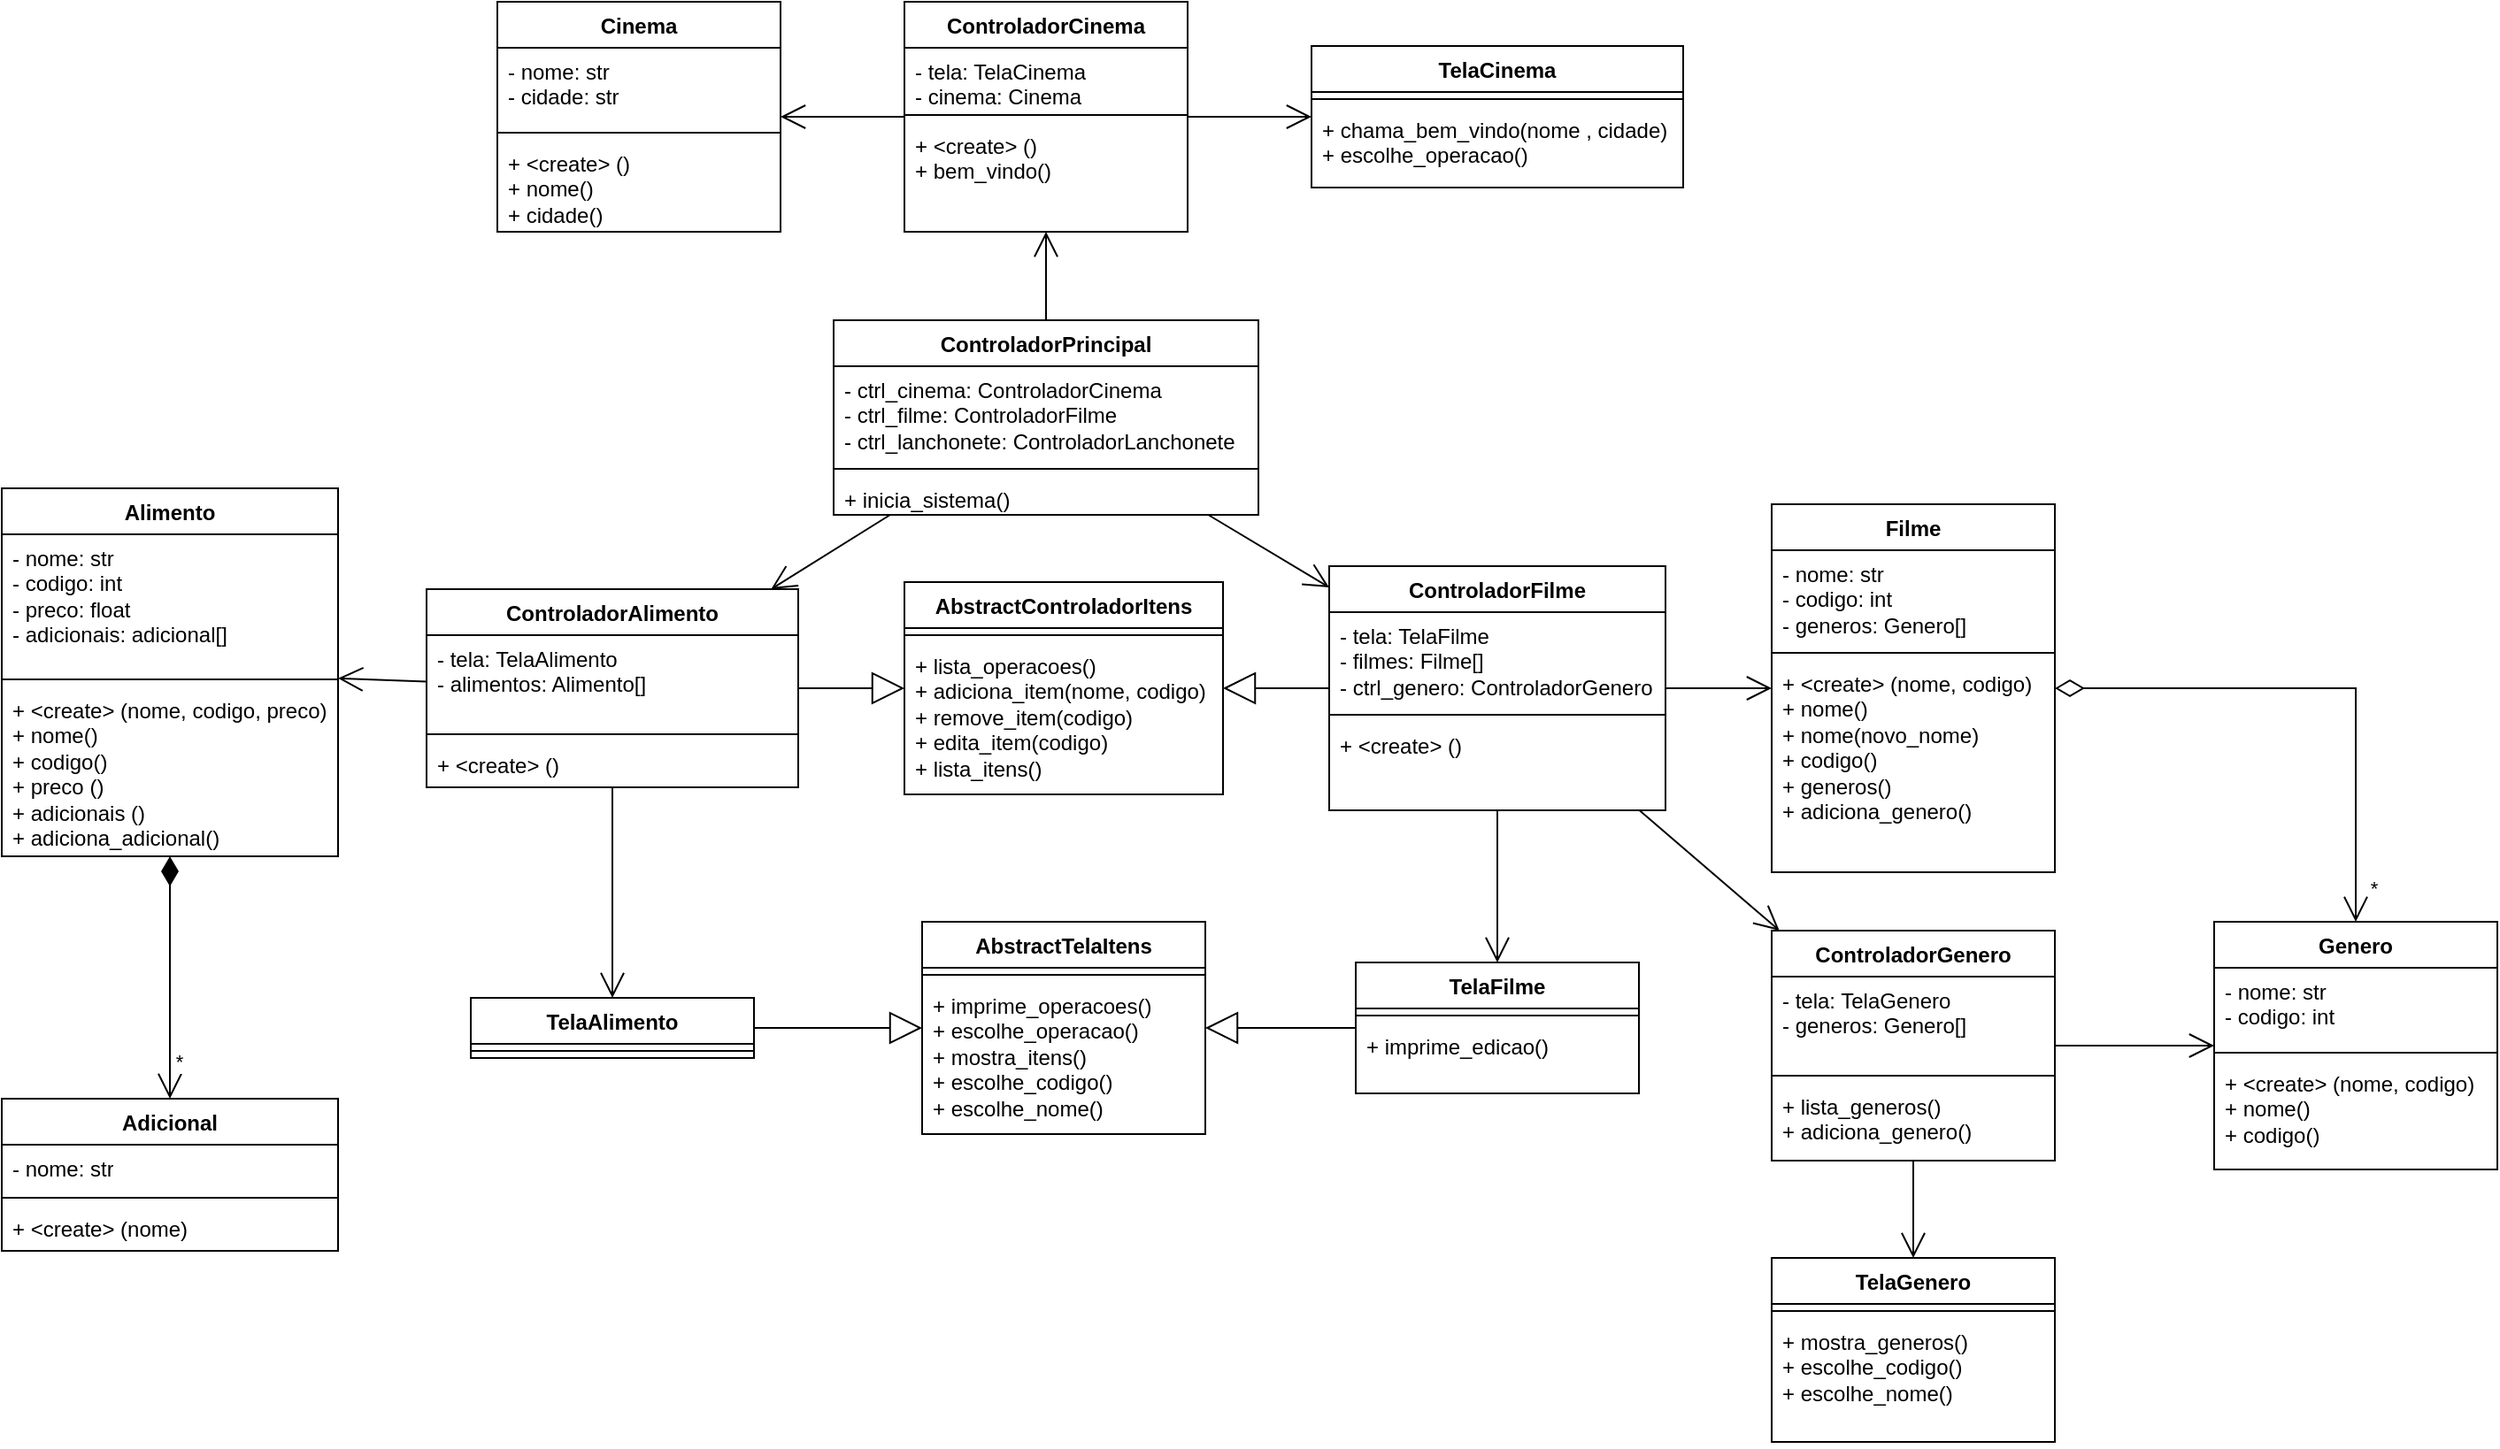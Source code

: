 <mxfile version="22.0.0" type="device">
  <diagram name="Página-1" id="1cu1nDOAknKQ9EofFCga">
    <mxGraphModel dx="6727" dy="3385" grid="1" gridSize="10" guides="1" tooltips="1" connect="1" arrows="1" fold="1" page="1" pageScale="1" pageWidth="827" pageHeight="1169" math="0" shadow="0">
      <root>
        <mxCell id="0" />
        <mxCell id="1" parent="0" />
        <mxCell id="0vM7nS2TvoHmR3BYnDFP-1" value="Cinema" style="swimlane;fontStyle=1;align=center;verticalAlign=top;childLayout=stackLayout;horizontal=1;startSize=26;horizontalStack=0;resizeParent=1;resizeParentMax=0;resizeLast=0;collapsible=1;marginBottom=0;whiteSpace=wrap;html=1;" vertex="1" parent="1">
          <mxGeometry x="80" y="120" width="160" height="130" as="geometry" />
        </mxCell>
        <mxCell id="0vM7nS2TvoHmR3BYnDFP-2" value="- nome: str&lt;br&gt;- cidade: str" style="text;strokeColor=none;fillColor=none;align=left;verticalAlign=top;spacingLeft=4;spacingRight=4;overflow=hidden;rotatable=0;points=[[0,0.5],[1,0.5]];portConstraint=eastwest;whiteSpace=wrap;html=1;" vertex="1" parent="0vM7nS2TvoHmR3BYnDFP-1">
          <mxGeometry y="26" width="160" height="44" as="geometry" />
        </mxCell>
        <mxCell id="0vM7nS2TvoHmR3BYnDFP-3" value="" style="line;strokeWidth=1;fillColor=none;align=left;verticalAlign=middle;spacingTop=-1;spacingLeft=3;spacingRight=3;rotatable=0;labelPosition=right;points=[];portConstraint=eastwest;strokeColor=inherit;" vertex="1" parent="0vM7nS2TvoHmR3BYnDFP-1">
          <mxGeometry y="70" width="160" height="8" as="geometry" />
        </mxCell>
        <mxCell id="0vM7nS2TvoHmR3BYnDFP-4" value="+ &amp;lt;create&amp;gt; ()&lt;br&gt;+ nome()&lt;br&gt;+ cidade()" style="text;strokeColor=none;fillColor=none;align=left;verticalAlign=top;spacingLeft=4;spacingRight=4;overflow=hidden;rotatable=0;points=[[0,0.5],[1,0.5]];portConstraint=eastwest;whiteSpace=wrap;html=1;" vertex="1" parent="0vM7nS2TvoHmR3BYnDFP-1">
          <mxGeometry y="78" width="160" height="52" as="geometry" />
        </mxCell>
        <mxCell id="0vM7nS2TvoHmR3BYnDFP-5" value="TelaCinema" style="swimlane;fontStyle=1;align=center;verticalAlign=top;childLayout=stackLayout;horizontal=1;startSize=26;horizontalStack=0;resizeParent=1;resizeParentMax=0;resizeLast=0;collapsible=1;marginBottom=0;whiteSpace=wrap;html=1;" vertex="1" parent="1">
          <mxGeometry x="540" y="145" width="210" height="80" as="geometry" />
        </mxCell>
        <mxCell id="0vM7nS2TvoHmR3BYnDFP-7" value="" style="line;strokeWidth=1;fillColor=none;align=left;verticalAlign=middle;spacingTop=-1;spacingLeft=3;spacingRight=3;rotatable=0;labelPosition=right;points=[];portConstraint=eastwest;strokeColor=inherit;" vertex="1" parent="0vM7nS2TvoHmR3BYnDFP-5">
          <mxGeometry y="26" width="210" height="8" as="geometry" />
        </mxCell>
        <mxCell id="0vM7nS2TvoHmR3BYnDFP-8" value="+ chama_bem_vindo(nome , cidade)&lt;br&gt;+ escolhe_operacao()" style="text;strokeColor=none;fillColor=none;align=left;verticalAlign=top;spacingLeft=4;spacingRight=4;overflow=hidden;rotatable=0;points=[[0,0.5],[1,0.5]];portConstraint=eastwest;whiteSpace=wrap;html=1;" vertex="1" parent="0vM7nS2TvoHmR3BYnDFP-5">
          <mxGeometry y="34" width="210" height="46" as="geometry" />
        </mxCell>
        <mxCell id="0vM7nS2TvoHmR3BYnDFP-9" value="ControladorCinema" style="swimlane;fontStyle=1;align=center;verticalAlign=top;childLayout=stackLayout;horizontal=1;startSize=26;horizontalStack=0;resizeParent=1;resizeParentMax=0;resizeLast=0;collapsible=1;marginBottom=0;whiteSpace=wrap;html=1;" vertex="1" parent="1">
          <mxGeometry x="310" y="120" width="160" height="130" as="geometry" />
        </mxCell>
        <mxCell id="0vM7nS2TvoHmR3BYnDFP-10" value="- tela: TelaCinema&lt;br&gt;- cinema: Cinema" style="text;strokeColor=none;fillColor=none;align=left;verticalAlign=top;spacingLeft=4;spacingRight=4;overflow=hidden;rotatable=0;points=[[0,0.5],[1,0.5]];portConstraint=eastwest;whiteSpace=wrap;html=1;" vertex="1" parent="0vM7nS2TvoHmR3BYnDFP-9">
          <mxGeometry y="26" width="160" height="34" as="geometry" />
        </mxCell>
        <mxCell id="0vM7nS2TvoHmR3BYnDFP-11" value="" style="line;strokeWidth=1;fillColor=none;align=left;verticalAlign=middle;spacingTop=-1;spacingLeft=3;spacingRight=3;rotatable=0;labelPosition=right;points=[];portConstraint=eastwest;strokeColor=inherit;" vertex="1" parent="0vM7nS2TvoHmR3BYnDFP-9">
          <mxGeometry y="60" width="160" height="8" as="geometry" />
        </mxCell>
        <mxCell id="0vM7nS2TvoHmR3BYnDFP-12" value="+ &amp;lt;create&amp;gt; ()&lt;br&gt;+ bem_vindo()" style="text;strokeColor=none;fillColor=none;align=left;verticalAlign=top;spacingLeft=4;spacingRight=4;overflow=hidden;rotatable=0;points=[[0,0.5],[1,0.5]];portConstraint=eastwest;whiteSpace=wrap;html=1;" vertex="1" parent="0vM7nS2TvoHmR3BYnDFP-9">
          <mxGeometry y="68" width="160" height="62" as="geometry" />
        </mxCell>
        <mxCell id="0vM7nS2TvoHmR3BYnDFP-13" value="ControladorPrincipal" style="swimlane;fontStyle=1;align=center;verticalAlign=top;childLayout=stackLayout;horizontal=1;startSize=26;horizontalStack=0;resizeParent=1;resizeParentMax=0;resizeLast=0;collapsible=1;marginBottom=0;whiteSpace=wrap;html=1;" vertex="1" parent="1">
          <mxGeometry x="270" y="300" width="240" height="110" as="geometry" />
        </mxCell>
        <mxCell id="0vM7nS2TvoHmR3BYnDFP-14" value="- ctrl_cinema: ControladorCinema&lt;br&gt;- ctrl_filme: ControladorFilme&lt;br&gt;- ctrl_lanchonete: ControladorLanchonete" style="text;strokeColor=none;fillColor=none;align=left;verticalAlign=top;spacingLeft=4;spacingRight=4;overflow=hidden;rotatable=0;points=[[0,0.5],[1,0.5]];portConstraint=eastwest;whiteSpace=wrap;html=1;" vertex="1" parent="0vM7nS2TvoHmR3BYnDFP-13">
          <mxGeometry y="26" width="240" height="54" as="geometry" />
        </mxCell>
        <mxCell id="0vM7nS2TvoHmR3BYnDFP-15" value="" style="line;strokeWidth=1;fillColor=none;align=left;verticalAlign=middle;spacingTop=-1;spacingLeft=3;spacingRight=3;rotatable=0;labelPosition=right;points=[];portConstraint=eastwest;strokeColor=inherit;" vertex="1" parent="0vM7nS2TvoHmR3BYnDFP-13">
          <mxGeometry y="80" width="240" height="8" as="geometry" />
        </mxCell>
        <mxCell id="0vM7nS2TvoHmR3BYnDFP-16" value="+ inicia_sistema()" style="text;strokeColor=none;fillColor=none;align=left;verticalAlign=top;spacingLeft=4;spacingRight=4;overflow=hidden;rotatable=0;points=[[0,0.5],[1,0.5]];portConstraint=eastwest;whiteSpace=wrap;html=1;" vertex="1" parent="0vM7nS2TvoHmR3BYnDFP-13">
          <mxGeometry y="88" width="240" height="22" as="geometry" />
        </mxCell>
        <mxCell id="0vM7nS2TvoHmR3BYnDFP-17" value="ControladorAlimento" style="swimlane;fontStyle=1;align=center;verticalAlign=top;childLayout=stackLayout;horizontal=1;startSize=26;horizontalStack=0;resizeParent=1;resizeParentMax=0;resizeLast=0;collapsible=1;marginBottom=0;whiteSpace=wrap;html=1;" vertex="1" parent="1">
          <mxGeometry x="40" y="452" width="210" height="112" as="geometry" />
        </mxCell>
        <mxCell id="0vM7nS2TvoHmR3BYnDFP-18" value="- tela: TelaAlimento&lt;br style=&quot;border-color: var(--border-color);&quot;&gt;- alimentos: Alimento[]" style="text;strokeColor=none;fillColor=none;align=left;verticalAlign=top;spacingLeft=4;spacingRight=4;overflow=hidden;rotatable=0;points=[[0,0.5],[1,0.5]];portConstraint=eastwest;whiteSpace=wrap;html=1;" vertex="1" parent="0vM7nS2TvoHmR3BYnDFP-17">
          <mxGeometry y="26" width="210" height="52" as="geometry" />
        </mxCell>
        <mxCell id="0vM7nS2TvoHmR3BYnDFP-19" value="" style="line;strokeWidth=1;fillColor=none;align=left;verticalAlign=middle;spacingTop=-1;spacingLeft=3;spacingRight=3;rotatable=0;labelPosition=right;points=[];portConstraint=eastwest;strokeColor=inherit;" vertex="1" parent="0vM7nS2TvoHmR3BYnDFP-17">
          <mxGeometry y="78" width="210" height="8" as="geometry" />
        </mxCell>
        <mxCell id="0vM7nS2TvoHmR3BYnDFP-20" value="+ &amp;lt;create&amp;gt; ()" style="text;strokeColor=none;fillColor=none;align=left;verticalAlign=top;spacingLeft=4;spacingRight=4;overflow=hidden;rotatable=0;points=[[0,0.5],[1,0.5]];portConstraint=eastwest;whiteSpace=wrap;html=1;" vertex="1" parent="0vM7nS2TvoHmR3BYnDFP-17">
          <mxGeometry y="86" width="210" height="26" as="geometry" />
        </mxCell>
        <mxCell id="0vM7nS2TvoHmR3BYnDFP-29" value="Filme" style="swimlane;fontStyle=1;align=center;verticalAlign=top;childLayout=stackLayout;horizontal=1;startSize=26;horizontalStack=0;resizeParent=1;resizeParentMax=0;resizeLast=0;collapsible=1;marginBottom=0;whiteSpace=wrap;html=1;" vertex="1" parent="1">
          <mxGeometry x="800" y="404" width="160" height="208" as="geometry" />
        </mxCell>
        <mxCell id="0vM7nS2TvoHmR3BYnDFP-30" value="- nome: str&lt;br&gt;- codigo: int&lt;br&gt;- generos: Genero[]" style="text;strokeColor=none;fillColor=none;align=left;verticalAlign=top;spacingLeft=4;spacingRight=4;overflow=hidden;rotatable=0;points=[[0,0.5],[1,0.5]];portConstraint=eastwest;whiteSpace=wrap;html=1;" vertex="1" parent="0vM7nS2TvoHmR3BYnDFP-29">
          <mxGeometry y="26" width="160" height="54" as="geometry" />
        </mxCell>
        <mxCell id="0vM7nS2TvoHmR3BYnDFP-31" value="" style="line;strokeWidth=1;fillColor=none;align=left;verticalAlign=middle;spacingTop=-1;spacingLeft=3;spacingRight=3;rotatable=0;labelPosition=right;points=[];portConstraint=eastwest;strokeColor=inherit;" vertex="1" parent="0vM7nS2TvoHmR3BYnDFP-29">
          <mxGeometry y="80" width="160" height="8" as="geometry" />
        </mxCell>
        <mxCell id="0vM7nS2TvoHmR3BYnDFP-32" value="+ &amp;lt;create&amp;gt; (nome, codigo)&lt;br&gt;+ nome()&lt;br&gt;+ nome(novo_nome)&lt;br&gt;+ codigo()&lt;br&gt;+ generos()&lt;br&gt;+ adiciona_genero()" style="text;strokeColor=none;fillColor=none;align=left;verticalAlign=top;spacingLeft=4;spacingRight=4;overflow=hidden;rotatable=0;points=[[0,0.5],[1,0.5]];portConstraint=eastwest;whiteSpace=wrap;html=1;" vertex="1" parent="0vM7nS2TvoHmR3BYnDFP-29">
          <mxGeometry y="88" width="160" height="120" as="geometry" />
        </mxCell>
        <mxCell id="0vM7nS2TvoHmR3BYnDFP-33" value="TelaAlimento" style="swimlane;fontStyle=1;align=center;verticalAlign=top;childLayout=stackLayout;horizontal=1;startSize=26;horizontalStack=0;resizeParent=1;resizeParentMax=0;resizeLast=0;collapsible=1;marginBottom=0;whiteSpace=wrap;html=1;" vertex="1" parent="1">
          <mxGeometry x="65" y="683" width="160" height="34" as="geometry" />
        </mxCell>
        <mxCell id="0vM7nS2TvoHmR3BYnDFP-35" value="" style="line;strokeWidth=1;fillColor=none;align=left;verticalAlign=middle;spacingTop=-1;spacingLeft=3;spacingRight=3;rotatable=0;labelPosition=right;points=[];portConstraint=eastwest;strokeColor=inherit;" vertex="1" parent="0vM7nS2TvoHmR3BYnDFP-33">
          <mxGeometry y="26" width="160" height="8" as="geometry" />
        </mxCell>
        <mxCell id="0vM7nS2TvoHmR3BYnDFP-37" value="Alimento" style="swimlane;fontStyle=1;align=center;verticalAlign=top;childLayout=stackLayout;horizontal=1;startSize=26;horizontalStack=0;resizeParent=1;resizeParentMax=0;resizeLast=0;collapsible=1;marginBottom=0;whiteSpace=wrap;html=1;" vertex="1" parent="1">
          <mxGeometry x="-200" y="395" width="190" height="208" as="geometry" />
        </mxCell>
        <mxCell id="0vM7nS2TvoHmR3BYnDFP-38" value="- nome: str&lt;br&gt;- codigo: int&lt;br&gt;- preco: float&lt;br&gt;- adicionais: adicional[]" style="text;strokeColor=none;fillColor=none;align=left;verticalAlign=top;spacingLeft=4;spacingRight=4;overflow=hidden;rotatable=0;points=[[0,0.5],[1,0.5]];portConstraint=eastwest;whiteSpace=wrap;html=1;" vertex="1" parent="0vM7nS2TvoHmR3BYnDFP-37">
          <mxGeometry y="26" width="190" height="78" as="geometry" />
        </mxCell>
        <mxCell id="0vM7nS2TvoHmR3BYnDFP-39" value="" style="line;strokeWidth=1;fillColor=none;align=left;verticalAlign=middle;spacingTop=-1;spacingLeft=3;spacingRight=3;rotatable=0;labelPosition=right;points=[];portConstraint=eastwest;strokeColor=inherit;" vertex="1" parent="0vM7nS2TvoHmR3BYnDFP-37">
          <mxGeometry y="104" width="190" height="8" as="geometry" />
        </mxCell>
        <mxCell id="0vM7nS2TvoHmR3BYnDFP-40" value="+ &amp;lt;create&amp;gt; (nome, codigo, preco)&lt;br&gt;+ nome()&lt;br&gt;+ codigo()&lt;br&gt;+ preco ()&lt;br&gt;+ adicionais ()&lt;br&gt;+ adiciona_adicional()" style="text;strokeColor=none;fillColor=none;align=left;verticalAlign=top;spacingLeft=4;spacingRight=4;overflow=hidden;rotatable=0;points=[[0,0.5],[1,0.5]];portConstraint=eastwest;whiteSpace=wrap;html=1;" vertex="1" parent="0vM7nS2TvoHmR3BYnDFP-37">
          <mxGeometry y="112" width="190" height="96" as="geometry" />
        </mxCell>
        <mxCell id="0vM7nS2TvoHmR3BYnDFP-41" value="AbstractControladorItens" style="swimlane;fontStyle=1;align=center;verticalAlign=top;childLayout=stackLayout;horizontal=1;startSize=26;horizontalStack=0;resizeParent=1;resizeParentMax=0;resizeLast=0;collapsible=1;marginBottom=0;whiteSpace=wrap;html=1;" vertex="1" parent="1">
          <mxGeometry x="310" y="448" width="180" height="120" as="geometry" />
        </mxCell>
        <mxCell id="0vM7nS2TvoHmR3BYnDFP-43" value="" style="line;strokeWidth=1;fillColor=none;align=left;verticalAlign=middle;spacingTop=-1;spacingLeft=3;spacingRight=3;rotatable=0;labelPosition=right;points=[];portConstraint=eastwest;strokeColor=inherit;" vertex="1" parent="0vM7nS2TvoHmR3BYnDFP-41">
          <mxGeometry y="26" width="180" height="8" as="geometry" />
        </mxCell>
        <mxCell id="0vM7nS2TvoHmR3BYnDFP-44" value="+ lista_operacoes()&lt;br&gt;+ adiciona_item(nome, codigo)&lt;br&gt;+ remove_item(codigo)&lt;br&gt;+ edita_item(codigo)&lt;br&gt;+ lista_itens()" style="text;strokeColor=none;fillColor=none;align=left;verticalAlign=top;spacingLeft=4;spacingRight=4;overflow=hidden;rotatable=0;points=[[0,0.5],[1,0.5]];portConstraint=eastwest;whiteSpace=wrap;html=1;" vertex="1" parent="0vM7nS2TvoHmR3BYnDFP-41">
          <mxGeometry y="34" width="180" height="86" as="geometry" />
        </mxCell>
        <mxCell id="0vM7nS2TvoHmR3BYnDFP-45" value="ControladorFilme" style="swimlane;fontStyle=1;align=center;verticalAlign=top;childLayout=stackLayout;horizontal=1;startSize=26;horizontalStack=0;resizeParent=1;resizeParentMax=0;resizeLast=0;collapsible=1;marginBottom=0;whiteSpace=wrap;html=1;" vertex="1" parent="1">
          <mxGeometry x="550" y="439" width="190" height="138" as="geometry" />
        </mxCell>
        <mxCell id="0vM7nS2TvoHmR3BYnDFP-46" value="- tela: TelaFilme&lt;br style=&quot;border-color: var(--border-color);&quot;&gt;- filmes: Filme[]&lt;br&gt;- ctrl_genero: ControladorGenero" style="text;strokeColor=none;fillColor=none;align=left;verticalAlign=top;spacingLeft=4;spacingRight=4;overflow=hidden;rotatable=0;points=[[0,0.5],[1,0.5]];portConstraint=eastwest;whiteSpace=wrap;html=1;" vertex="1" parent="0vM7nS2TvoHmR3BYnDFP-45">
          <mxGeometry y="26" width="190" height="54" as="geometry" />
        </mxCell>
        <mxCell id="0vM7nS2TvoHmR3BYnDFP-47" value="" style="line;strokeWidth=1;fillColor=none;align=left;verticalAlign=middle;spacingTop=-1;spacingLeft=3;spacingRight=3;rotatable=0;labelPosition=right;points=[];portConstraint=eastwest;strokeColor=inherit;" vertex="1" parent="0vM7nS2TvoHmR3BYnDFP-45">
          <mxGeometry y="80" width="190" height="8" as="geometry" />
        </mxCell>
        <mxCell id="0vM7nS2TvoHmR3BYnDFP-48" value="+ &amp;lt;create&amp;gt; ()" style="text;strokeColor=none;fillColor=none;align=left;verticalAlign=top;spacingLeft=4;spacingRight=4;overflow=hidden;rotatable=0;points=[[0,0.5],[1,0.5]];portConstraint=eastwest;whiteSpace=wrap;html=1;" vertex="1" parent="0vM7nS2TvoHmR3BYnDFP-45">
          <mxGeometry y="88" width="190" height="50" as="geometry" />
        </mxCell>
        <mxCell id="0vM7nS2TvoHmR3BYnDFP-49" value="Adicional" style="swimlane;fontStyle=1;align=center;verticalAlign=top;childLayout=stackLayout;horizontal=1;startSize=26;horizontalStack=0;resizeParent=1;resizeParentMax=0;resizeLast=0;collapsible=1;marginBottom=0;whiteSpace=wrap;html=1;" vertex="1" parent="1">
          <mxGeometry x="-200" y="740" width="190" height="86" as="geometry" />
        </mxCell>
        <mxCell id="0vM7nS2TvoHmR3BYnDFP-50" value="- nome: str" style="text;strokeColor=none;fillColor=none;align=left;verticalAlign=top;spacingLeft=4;spacingRight=4;overflow=hidden;rotatable=0;points=[[0,0.5],[1,0.5]];portConstraint=eastwest;whiteSpace=wrap;html=1;" vertex="1" parent="0vM7nS2TvoHmR3BYnDFP-49">
          <mxGeometry y="26" width="190" height="26" as="geometry" />
        </mxCell>
        <mxCell id="0vM7nS2TvoHmR3BYnDFP-51" value="" style="line;strokeWidth=1;fillColor=none;align=left;verticalAlign=middle;spacingTop=-1;spacingLeft=3;spacingRight=3;rotatable=0;labelPosition=right;points=[];portConstraint=eastwest;strokeColor=inherit;" vertex="1" parent="0vM7nS2TvoHmR3BYnDFP-49">
          <mxGeometry y="52" width="190" height="8" as="geometry" />
        </mxCell>
        <mxCell id="0vM7nS2TvoHmR3BYnDFP-52" value="+ &amp;lt;create&amp;gt; (nome)&amp;nbsp;" style="text;strokeColor=none;fillColor=none;align=left;verticalAlign=top;spacingLeft=4;spacingRight=4;overflow=hidden;rotatable=0;points=[[0,0.5],[1,0.5]];portConstraint=eastwest;whiteSpace=wrap;html=1;" vertex="1" parent="0vM7nS2TvoHmR3BYnDFP-49">
          <mxGeometry y="60" width="190" height="26" as="geometry" />
        </mxCell>
        <mxCell id="0vM7nS2TvoHmR3BYnDFP-53" value="Genero" style="swimlane;fontStyle=1;align=center;verticalAlign=top;childLayout=stackLayout;horizontal=1;startSize=26;horizontalStack=0;resizeParent=1;resizeParentMax=0;resizeLast=0;collapsible=1;marginBottom=0;whiteSpace=wrap;html=1;" vertex="1" parent="1">
          <mxGeometry x="1050" y="640" width="160" height="140" as="geometry" />
        </mxCell>
        <mxCell id="0vM7nS2TvoHmR3BYnDFP-54" value="- nome: str&lt;br&gt;- codigo: int" style="text;strokeColor=none;fillColor=none;align=left;verticalAlign=top;spacingLeft=4;spacingRight=4;overflow=hidden;rotatable=0;points=[[0,0.5],[1,0.5]];portConstraint=eastwest;whiteSpace=wrap;html=1;" vertex="1" parent="0vM7nS2TvoHmR3BYnDFP-53">
          <mxGeometry y="26" width="160" height="44" as="geometry" />
        </mxCell>
        <mxCell id="0vM7nS2TvoHmR3BYnDFP-55" value="" style="line;strokeWidth=1;fillColor=none;align=left;verticalAlign=middle;spacingTop=-1;spacingLeft=3;spacingRight=3;rotatable=0;labelPosition=right;points=[];portConstraint=eastwest;strokeColor=inherit;" vertex="1" parent="0vM7nS2TvoHmR3BYnDFP-53">
          <mxGeometry y="70" width="160" height="8" as="geometry" />
        </mxCell>
        <mxCell id="0vM7nS2TvoHmR3BYnDFP-56" value="+ &amp;lt;create&amp;gt; (nome, codigo)&lt;br&gt;+ nome()&lt;br&gt;+ codigo()" style="text;strokeColor=none;fillColor=none;align=left;verticalAlign=top;spacingLeft=4;spacingRight=4;overflow=hidden;rotatable=0;points=[[0,0.5],[1,0.5]];portConstraint=eastwest;whiteSpace=wrap;html=1;" vertex="1" parent="0vM7nS2TvoHmR3BYnDFP-53">
          <mxGeometry y="78" width="160" height="62" as="geometry" />
        </mxCell>
        <mxCell id="0vM7nS2TvoHmR3BYnDFP-57" value="AbstractTelaItens" style="swimlane;fontStyle=1;align=center;verticalAlign=top;childLayout=stackLayout;horizontal=1;startSize=26;horizontalStack=0;resizeParent=1;resizeParentMax=0;resizeLast=0;collapsible=1;marginBottom=0;whiteSpace=wrap;html=1;" vertex="1" parent="1">
          <mxGeometry x="320" y="640" width="160" height="120" as="geometry" />
        </mxCell>
        <mxCell id="0vM7nS2TvoHmR3BYnDFP-59" value="" style="line;strokeWidth=1;fillColor=none;align=left;verticalAlign=middle;spacingTop=-1;spacingLeft=3;spacingRight=3;rotatable=0;labelPosition=right;points=[];portConstraint=eastwest;strokeColor=inherit;" vertex="1" parent="0vM7nS2TvoHmR3BYnDFP-57">
          <mxGeometry y="26" width="160" height="8" as="geometry" />
        </mxCell>
        <mxCell id="0vM7nS2TvoHmR3BYnDFP-60" value="+ imprime_operacoes()&lt;br&gt;+ escolhe_operacao()&lt;br&gt;+ mostra_itens()&lt;br&gt;+ escolhe_codigo()&lt;br&gt;+ escolhe_nome()" style="text;strokeColor=none;fillColor=none;align=left;verticalAlign=top;spacingLeft=4;spacingRight=4;overflow=hidden;rotatable=0;points=[[0,0.5],[1,0.5]];portConstraint=eastwest;whiteSpace=wrap;html=1;" vertex="1" parent="0vM7nS2TvoHmR3BYnDFP-57">
          <mxGeometry y="34" width="160" height="86" as="geometry" />
        </mxCell>
        <mxCell id="0vM7nS2TvoHmR3BYnDFP-61" value="ControladorGenero" style="swimlane;fontStyle=1;align=center;verticalAlign=top;childLayout=stackLayout;horizontal=1;startSize=26;horizontalStack=0;resizeParent=1;resizeParentMax=0;resizeLast=0;collapsible=1;marginBottom=0;whiteSpace=wrap;html=1;" vertex="1" parent="1">
          <mxGeometry x="800" y="645" width="160" height="130" as="geometry" />
        </mxCell>
        <mxCell id="0vM7nS2TvoHmR3BYnDFP-62" value="- tela: TelaGenero&lt;br&gt;- generos: Genero[]" style="text;strokeColor=none;fillColor=none;align=left;verticalAlign=top;spacingLeft=4;spacingRight=4;overflow=hidden;rotatable=0;points=[[0,0.5],[1,0.5]];portConstraint=eastwest;whiteSpace=wrap;html=1;" vertex="1" parent="0vM7nS2TvoHmR3BYnDFP-61">
          <mxGeometry y="26" width="160" height="52" as="geometry" />
        </mxCell>
        <mxCell id="0vM7nS2TvoHmR3BYnDFP-63" value="" style="line;strokeWidth=1;fillColor=none;align=left;verticalAlign=middle;spacingTop=-1;spacingLeft=3;spacingRight=3;rotatable=0;labelPosition=right;points=[];portConstraint=eastwest;strokeColor=inherit;" vertex="1" parent="0vM7nS2TvoHmR3BYnDFP-61">
          <mxGeometry y="78" width="160" height="8" as="geometry" />
        </mxCell>
        <mxCell id="0vM7nS2TvoHmR3BYnDFP-64" value="+ lista_generos()&lt;br&gt;+ adiciona_genero()" style="text;strokeColor=none;fillColor=none;align=left;verticalAlign=top;spacingLeft=4;spacingRight=4;overflow=hidden;rotatable=0;points=[[0,0.5],[1,0.5]];portConstraint=eastwest;whiteSpace=wrap;html=1;" vertex="1" parent="0vM7nS2TvoHmR3BYnDFP-61">
          <mxGeometry y="86" width="160" height="44" as="geometry" />
        </mxCell>
        <mxCell id="0vM7nS2TvoHmR3BYnDFP-65" value="TelaGenero" style="swimlane;fontStyle=1;align=center;verticalAlign=top;childLayout=stackLayout;horizontal=1;startSize=26;horizontalStack=0;resizeParent=1;resizeParentMax=0;resizeLast=0;collapsible=1;marginBottom=0;whiteSpace=wrap;html=1;" vertex="1" parent="1">
          <mxGeometry x="800" y="830" width="160" height="104" as="geometry" />
        </mxCell>
        <mxCell id="0vM7nS2TvoHmR3BYnDFP-67" value="" style="line;strokeWidth=1;fillColor=none;align=left;verticalAlign=middle;spacingTop=-1;spacingLeft=3;spacingRight=3;rotatable=0;labelPosition=right;points=[];portConstraint=eastwest;strokeColor=inherit;" vertex="1" parent="0vM7nS2TvoHmR3BYnDFP-65">
          <mxGeometry y="26" width="160" height="8" as="geometry" />
        </mxCell>
        <mxCell id="0vM7nS2TvoHmR3BYnDFP-68" value="+ mostra_generos()&lt;br&gt;+&amp;nbsp;escolhe_codigo()&lt;br style=&quot;border-color: var(--border-color);&quot;&gt;+ escolhe_nome()" style="text;strokeColor=none;fillColor=none;align=left;verticalAlign=top;spacingLeft=4;spacingRight=4;overflow=hidden;rotatable=0;points=[[0,0.5],[1,0.5]];portConstraint=eastwest;whiteSpace=wrap;html=1;" vertex="1" parent="0vM7nS2TvoHmR3BYnDFP-65">
          <mxGeometry y="34" width="160" height="70" as="geometry" />
        </mxCell>
        <mxCell id="0vM7nS2TvoHmR3BYnDFP-70" value="TelaFilme" style="swimlane;fontStyle=1;align=center;verticalAlign=top;childLayout=stackLayout;horizontal=1;startSize=26;horizontalStack=0;resizeParent=1;resizeParentMax=0;resizeLast=0;collapsible=1;marginBottom=0;whiteSpace=wrap;html=1;" vertex="1" parent="1">
          <mxGeometry x="565" y="663" width="160" height="74" as="geometry" />
        </mxCell>
        <mxCell id="0vM7nS2TvoHmR3BYnDFP-72" value="" style="line;strokeWidth=1;fillColor=none;align=left;verticalAlign=middle;spacingTop=-1;spacingLeft=3;spacingRight=3;rotatable=0;labelPosition=right;points=[];portConstraint=eastwest;strokeColor=inherit;" vertex="1" parent="0vM7nS2TvoHmR3BYnDFP-70">
          <mxGeometry y="26" width="160" height="8" as="geometry" />
        </mxCell>
        <mxCell id="0vM7nS2TvoHmR3BYnDFP-73" value="+ imprime_edicao()" style="text;strokeColor=none;fillColor=none;align=left;verticalAlign=top;spacingLeft=4;spacingRight=4;overflow=hidden;rotatable=0;points=[[0,0.5],[1,0.5]];portConstraint=eastwest;whiteSpace=wrap;html=1;" vertex="1" parent="0vM7nS2TvoHmR3BYnDFP-70">
          <mxGeometry y="34" width="160" height="40" as="geometry" />
        </mxCell>
        <mxCell id="0vM7nS2TvoHmR3BYnDFP-76" value="" style="endArrow=open;endFill=1;endSize=12;html=1;rounded=0;" edge="1" parent="1" source="0vM7nS2TvoHmR3BYnDFP-13" target="0vM7nS2TvoHmR3BYnDFP-45">
          <mxGeometry width="160" relative="1" as="geometry">
            <mxPoint x="280" y="380" as="sourcePoint" />
            <mxPoint x="440" y="380" as="targetPoint" />
          </mxGeometry>
        </mxCell>
        <mxCell id="0vM7nS2TvoHmR3BYnDFP-77" value="" style="endArrow=open;endFill=1;endSize=12;html=1;rounded=0;" edge="1" parent="1" source="0vM7nS2TvoHmR3BYnDFP-13" target="0vM7nS2TvoHmR3BYnDFP-9">
          <mxGeometry width="160" relative="1" as="geometry">
            <mxPoint x="280" y="380" as="sourcePoint" />
            <mxPoint x="440" y="380" as="targetPoint" />
          </mxGeometry>
        </mxCell>
        <mxCell id="0vM7nS2TvoHmR3BYnDFP-78" value="" style="endArrow=open;endFill=1;endSize=12;html=1;rounded=0;" edge="1" parent="1" source="0vM7nS2TvoHmR3BYnDFP-9" target="0vM7nS2TvoHmR3BYnDFP-5">
          <mxGeometry width="160" relative="1" as="geometry">
            <mxPoint x="295" y="380" as="sourcePoint" />
            <mxPoint x="455" y="380" as="targetPoint" />
          </mxGeometry>
        </mxCell>
        <mxCell id="0vM7nS2TvoHmR3BYnDFP-79" value="" style="endArrow=open;endFill=1;endSize=12;html=1;rounded=0;" edge="1" parent="1" source="0vM7nS2TvoHmR3BYnDFP-9" target="0vM7nS2TvoHmR3BYnDFP-1">
          <mxGeometry width="160" relative="1" as="geometry">
            <mxPoint x="295" y="380" as="sourcePoint" />
            <mxPoint x="455" y="380" as="targetPoint" />
          </mxGeometry>
        </mxCell>
        <mxCell id="0vM7nS2TvoHmR3BYnDFP-80" value="" style="endArrow=open;endFill=1;endSize=12;html=1;rounded=0;" edge="1" parent="1" source="0vM7nS2TvoHmR3BYnDFP-13" target="0vM7nS2TvoHmR3BYnDFP-17">
          <mxGeometry width="160" relative="1" as="geometry">
            <mxPoint x="390" y="430" as="sourcePoint" />
            <mxPoint x="550" y="430" as="targetPoint" />
          </mxGeometry>
        </mxCell>
        <mxCell id="0vM7nS2TvoHmR3BYnDFP-81" value="" style="endArrow=open;endFill=1;endSize=12;html=1;rounded=0;" edge="1" parent="1" source="0vM7nS2TvoHmR3BYnDFP-45" target="0vM7nS2TvoHmR3BYnDFP-29">
          <mxGeometry width="160" relative="1" as="geometry">
            <mxPoint x="560" y="570" as="sourcePoint" />
            <mxPoint x="720" y="570" as="targetPoint" />
          </mxGeometry>
        </mxCell>
        <mxCell id="0vM7nS2TvoHmR3BYnDFP-82" value="" style="endArrow=open;endFill=1;endSize=12;html=1;rounded=0;" edge="1" parent="1" source="0vM7nS2TvoHmR3BYnDFP-45" target="0vM7nS2TvoHmR3BYnDFP-70">
          <mxGeometry width="160" relative="1" as="geometry">
            <mxPoint x="560" y="570" as="sourcePoint" />
            <mxPoint x="720" y="570" as="targetPoint" />
          </mxGeometry>
        </mxCell>
        <mxCell id="0vM7nS2TvoHmR3BYnDFP-83" value="" style="endArrow=open;endFill=1;endSize=12;html=1;rounded=0;" edge="1" parent="1" source="0vM7nS2TvoHmR3BYnDFP-45" target="0vM7nS2TvoHmR3BYnDFP-61">
          <mxGeometry width="160" relative="1" as="geometry">
            <mxPoint x="560" y="570" as="sourcePoint" />
            <mxPoint x="720" y="570" as="targetPoint" />
          </mxGeometry>
        </mxCell>
        <mxCell id="0vM7nS2TvoHmR3BYnDFP-84" value="" style="endArrow=open;endFill=1;endSize=12;html=1;rounded=0;" edge="1" parent="1" source="0vM7nS2TvoHmR3BYnDFP-61" target="0vM7nS2TvoHmR3BYnDFP-53">
          <mxGeometry width="160" relative="1" as="geometry">
            <mxPoint x="760" y="690" as="sourcePoint" />
            <mxPoint x="920" y="690" as="targetPoint" />
          </mxGeometry>
        </mxCell>
        <mxCell id="0vM7nS2TvoHmR3BYnDFP-85" value="" style="endArrow=open;endFill=1;endSize=12;html=1;rounded=0;" edge="1" parent="1" source="0vM7nS2TvoHmR3BYnDFP-61" target="0vM7nS2TvoHmR3BYnDFP-65">
          <mxGeometry width="160" relative="1" as="geometry">
            <mxPoint x="760" y="690" as="sourcePoint" />
            <mxPoint x="920" y="690" as="targetPoint" />
          </mxGeometry>
        </mxCell>
        <mxCell id="0vM7nS2TvoHmR3BYnDFP-86" value="" style="endArrow=open;html=1;endSize=12;startArrow=diamondThin;startSize=14;startFill=0;edgeStyle=orthogonalEdgeStyle;align=left;verticalAlign=bottom;rounded=0;" edge="1" parent="1" source="0vM7nS2TvoHmR3BYnDFP-29" target="0vM7nS2TvoHmR3BYnDFP-53">
          <mxGeometry x="-1" y="3" relative="1" as="geometry">
            <mxPoint x="760" y="690" as="sourcePoint" />
            <mxPoint x="920" y="690" as="targetPoint" />
          </mxGeometry>
        </mxCell>
        <mxCell id="0vM7nS2TvoHmR3BYnDFP-92" value="*" style="edgeLabel;html=1;align=center;verticalAlign=middle;resizable=0;points=[];" vertex="1" connectable="0" parent="0vM7nS2TvoHmR3BYnDFP-86">
          <mxGeometry x="0.925" y="1" relative="1" as="geometry">
            <mxPoint x="9" y="-8" as="offset" />
          </mxGeometry>
        </mxCell>
        <mxCell id="0vM7nS2TvoHmR3BYnDFP-87" value="" style="endArrow=open;html=1;endSize=12;startArrow=diamondThin;startSize=14;startFill=1;edgeStyle=orthogonalEdgeStyle;align=left;verticalAlign=bottom;rounded=0;" edge="1" parent="1" source="0vM7nS2TvoHmR3BYnDFP-37" target="0vM7nS2TvoHmR3BYnDFP-49">
          <mxGeometry x="-1" y="3" relative="1" as="geometry">
            <mxPoint x="30" y="630" as="sourcePoint" />
            <mxPoint x="190" y="630" as="targetPoint" />
          </mxGeometry>
        </mxCell>
        <mxCell id="0vM7nS2TvoHmR3BYnDFP-91" value="*" style="edgeLabel;html=1;align=center;verticalAlign=middle;resizable=0;points=[];" vertex="1" connectable="0" parent="0vM7nS2TvoHmR3BYnDFP-87">
          <mxGeometry x="0.814" y="2" relative="1" as="geometry">
            <mxPoint x="3" y="-9" as="offset" />
          </mxGeometry>
        </mxCell>
        <mxCell id="0vM7nS2TvoHmR3BYnDFP-88" value="" style="endArrow=open;endFill=1;endSize=12;html=1;rounded=0;" edge="1" parent="1" source="0vM7nS2TvoHmR3BYnDFP-17" target="0vM7nS2TvoHmR3BYnDFP-37">
          <mxGeometry width="160" relative="1" as="geometry">
            <mxPoint x="-40" y="600" as="sourcePoint" />
            <mxPoint x="120" y="600" as="targetPoint" />
          </mxGeometry>
        </mxCell>
        <mxCell id="0vM7nS2TvoHmR3BYnDFP-89" value="" style="endArrow=open;endFill=1;endSize=12;html=1;rounded=0;" edge="1" parent="1" source="0vM7nS2TvoHmR3BYnDFP-17" target="0vM7nS2TvoHmR3BYnDFP-33">
          <mxGeometry width="160" relative="1" as="geometry">
            <mxPoint x="-40" y="600" as="sourcePoint" />
            <mxPoint x="120" y="600" as="targetPoint" />
          </mxGeometry>
        </mxCell>
        <mxCell id="0vM7nS2TvoHmR3BYnDFP-104" value="" style="endArrow=block;endSize=16;endFill=0;html=1;rounded=0;" edge="1" parent="1" source="0vM7nS2TvoHmR3BYnDFP-45" target="0vM7nS2TvoHmR3BYnDFP-41">
          <mxGeometry width="160" relative="1" as="geometry">
            <mxPoint x="340" y="630" as="sourcePoint" />
            <mxPoint x="500" y="630" as="targetPoint" />
          </mxGeometry>
        </mxCell>
        <mxCell id="0vM7nS2TvoHmR3BYnDFP-105" value="" style="endArrow=block;endSize=16;endFill=0;html=1;rounded=0;" edge="1" parent="1" source="0vM7nS2TvoHmR3BYnDFP-17" target="0vM7nS2TvoHmR3BYnDFP-41">
          <mxGeometry width="160" relative="1" as="geometry">
            <mxPoint x="340" y="630" as="sourcePoint" />
            <mxPoint x="500" y="630" as="targetPoint" />
          </mxGeometry>
        </mxCell>
        <mxCell id="0vM7nS2TvoHmR3BYnDFP-106" value="" style="endArrow=block;endSize=16;endFill=0;html=1;rounded=0;" edge="1" parent="1" source="0vM7nS2TvoHmR3BYnDFP-70" target="0vM7nS2TvoHmR3BYnDFP-57">
          <mxGeometry width="160" relative="1" as="geometry">
            <mxPoint x="340" y="630" as="sourcePoint" />
            <mxPoint x="500" y="630" as="targetPoint" />
          </mxGeometry>
        </mxCell>
        <mxCell id="0vM7nS2TvoHmR3BYnDFP-107" value="" style="endArrow=block;endSize=16;endFill=0;html=1;rounded=0;" edge="1" parent="1" source="0vM7nS2TvoHmR3BYnDFP-33" target="0vM7nS2TvoHmR3BYnDFP-57">
          <mxGeometry width="160" relative="1" as="geometry">
            <mxPoint x="340" y="630" as="sourcePoint" />
            <mxPoint x="500" y="630" as="targetPoint" />
          </mxGeometry>
        </mxCell>
      </root>
    </mxGraphModel>
  </diagram>
</mxfile>
